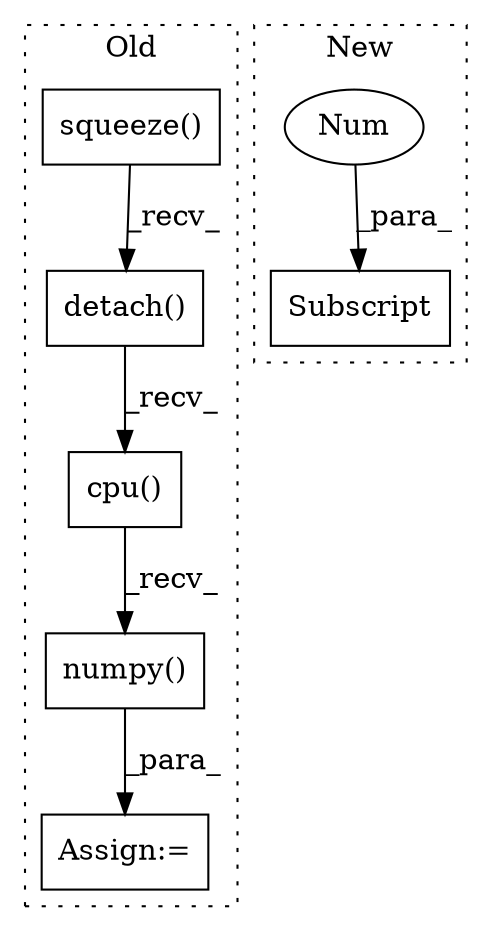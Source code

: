 digraph G {
subgraph cluster0 {
1 [label="cpu()" a="75" s="6344" l="28" shape="box"];
3 [label="numpy()" a="75" s="6344" l="36" shape="box"];
4 [label="Assign:=" a="68" s="6406" l="3" shape="box"];
6 [label="detach()" a="75" s="6344" l="22" shape="box"];
7 [label="squeeze()" a="75" s="6280,6303" l="22,1" shape="box"];
label = "Old";
style="dotted";
}
subgraph cluster1 {
2 [label="Subscript" a="63" s="6246,0" l="54,0" shape="box"];
5 [label="Num" a="76" s="6297" l="2" shape="ellipse"];
label = "New";
style="dotted";
}
1 -> 3 [label="_recv_"];
3 -> 4 [label="_para_"];
5 -> 2 [label="_para_"];
6 -> 1 [label="_recv_"];
7 -> 6 [label="_recv_"];
}